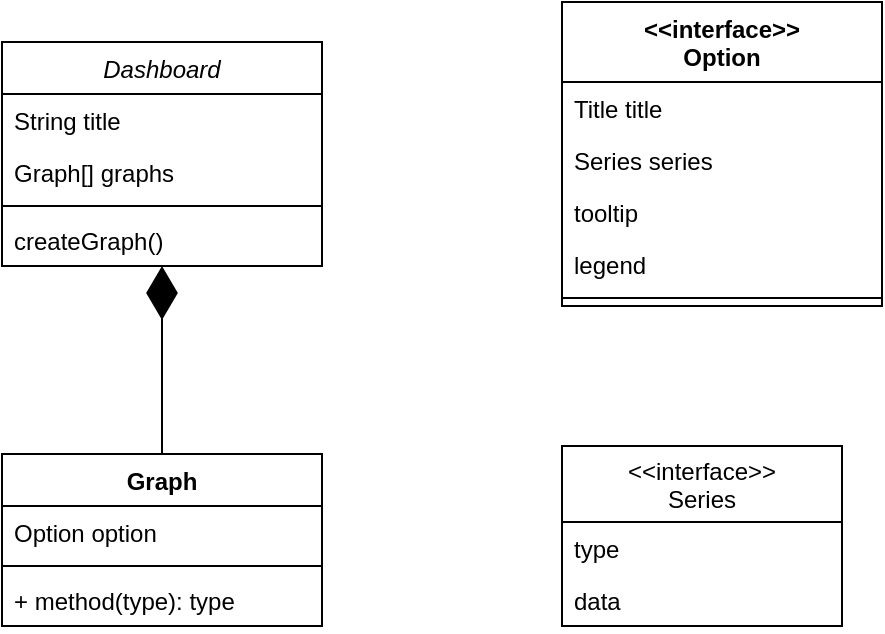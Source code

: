 <mxfile version="20.5.3" type="device"><diagram id="C5RBs43oDa-KdzZeNtuy" name="Page-1"><mxGraphModel dx="1422" dy="794" grid="1" gridSize="10" guides="1" tooltips="1" connect="1" arrows="1" fold="1" page="1" pageScale="1" pageWidth="827" pageHeight="1169" math="0" shadow="0"><root><mxCell id="WIyWlLk6GJQsqaUBKTNV-0"/><mxCell id="WIyWlLk6GJQsqaUBKTNV-1" parent="WIyWlLk6GJQsqaUBKTNV-0"/><mxCell id="zkfFHV4jXpPFQw0GAbJ--0" value="Dashboard" style="swimlane;fontStyle=2;align=center;verticalAlign=top;childLayout=stackLayout;horizontal=1;startSize=26;horizontalStack=0;resizeParent=1;resizeLast=0;collapsible=1;marginBottom=0;rounded=0;shadow=0;strokeWidth=1;" parent="WIyWlLk6GJQsqaUBKTNV-1" vertex="1"><mxGeometry x="194" y="140" width="160" height="112" as="geometry"><mxRectangle x="230" y="140" width="160" height="26" as="alternateBounds"/></mxGeometry></mxCell><mxCell id="zkfFHV4jXpPFQw0GAbJ--1" value="String title" style="text;align=left;verticalAlign=top;spacingLeft=4;spacingRight=4;overflow=hidden;rotatable=0;points=[[0,0.5],[1,0.5]];portConstraint=eastwest;" parent="zkfFHV4jXpPFQw0GAbJ--0" vertex="1"><mxGeometry y="26" width="160" height="26" as="geometry"/></mxCell><mxCell id="zkfFHV4jXpPFQw0GAbJ--2" value="Graph[] graphs" style="text;align=left;verticalAlign=top;spacingLeft=4;spacingRight=4;overflow=hidden;rotatable=0;points=[[0,0.5],[1,0.5]];portConstraint=eastwest;rounded=0;shadow=0;html=0;" parent="zkfFHV4jXpPFQw0GAbJ--0" vertex="1"><mxGeometry y="52" width="160" height="26" as="geometry"/></mxCell><mxCell id="zkfFHV4jXpPFQw0GAbJ--4" value="" style="line;html=1;strokeWidth=1;align=left;verticalAlign=middle;spacingTop=-1;spacingLeft=3;spacingRight=3;rotatable=0;labelPosition=right;points=[];portConstraint=eastwest;" parent="zkfFHV4jXpPFQw0GAbJ--0" vertex="1"><mxGeometry y="78" width="160" height="8" as="geometry"/></mxCell><mxCell id="zkfFHV4jXpPFQw0GAbJ--5" value="createGraph()" style="text;align=left;verticalAlign=top;spacingLeft=4;spacingRight=4;overflow=hidden;rotatable=0;points=[[0,0.5],[1,0.5]];portConstraint=eastwest;" parent="zkfFHV4jXpPFQw0GAbJ--0" vertex="1"><mxGeometry y="86" width="160" height="26" as="geometry"/></mxCell><mxCell id="RXylnEHyMtJfwdUQD5oR-0" value="" style="endArrow=diamondThin;endFill=1;endSize=24;html=1;rounded=0;startArrow=none;" edge="1" parent="WIyWlLk6GJQsqaUBKTNV-1" source="RXylnEHyMtJfwdUQD5oR-4" target="zkfFHV4jXpPFQw0GAbJ--5"><mxGeometry width="160" relative="1" as="geometry"><mxPoint x="274" y="400" as="sourcePoint"/><mxPoint x="314" y="380" as="targetPoint"/></mxGeometry></mxCell><mxCell id="RXylnEHyMtJfwdUQD5oR-20" value="&lt;&lt;interface&gt;&gt;&#10;Option" style="swimlane;fontStyle=1;align=center;verticalAlign=top;childLayout=stackLayout;horizontal=1;startSize=40;horizontalStack=0;resizeParent=1;resizeParentMax=0;resizeLast=0;collapsible=1;marginBottom=0;" vertex="1" parent="WIyWlLk6GJQsqaUBKTNV-1"><mxGeometry x="474" y="120" width="160" height="152" as="geometry"/></mxCell><mxCell id="RXylnEHyMtJfwdUQD5oR-21" value="Title title&#10;" style="text;strokeColor=none;fillColor=none;align=left;verticalAlign=top;spacingLeft=4;spacingRight=4;overflow=hidden;rotatable=0;points=[[0,0.5],[1,0.5]];portConstraint=eastwest;" vertex="1" parent="RXylnEHyMtJfwdUQD5oR-20"><mxGeometry y="40" width="160" height="26" as="geometry"/></mxCell><mxCell id="RXylnEHyMtJfwdUQD5oR-24" value="Series series" style="text;strokeColor=none;fillColor=none;align=left;verticalAlign=top;spacingLeft=4;spacingRight=4;overflow=hidden;rotatable=0;points=[[0,0.5],[1,0.5]];portConstraint=eastwest;" vertex="1" parent="RXylnEHyMtJfwdUQD5oR-20"><mxGeometry y="66" width="160" height="26" as="geometry"/></mxCell><mxCell id="RXylnEHyMtJfwdUQD5oR-25" value="tooltip" style="text;strokeColor=none;fillColor=none;align=left;verticalAlign=top;spacingLeft=4;spacingRight=4;overflow=hidden;rotatable=0;points=[[0,0.5],[1,0.5]];portConstraint=eastwest;" vertex="1" parent="RXylnEHyMtJfwdUQD5oR-20"><mxGeometry y="92" width="160" height="26" as="geometry"/></mxCell><mxCell id="RXylnEHyMtJfwdUQD5oR-26" value="legend" style="text;strokeColor=none;fillColor=none;align=left;verticalAlign=top;spacingLeft=4;spacingRight=4;overflow=hidden;rotatable=0;points=[[0,0.5],[1,0.5]];portConstraint=eastwest;" vertex="1" parent="RXylnEHyMtJfwdUQD5oR-20"><mxGeometry y="118" width="160" height="26" as="geometry"/></mxCell><mxCell id="RXylnEHyMtJfwdUQD5oR-22" value="" style="line;strokeWidth=1;fillColor=none;align=left;verticalAlign=middle;spacingTop=-1;spacingLeft=3;spacingRight=3;rotatable=0;labelPosition=right;points=[];portConstraint=eastwest;strokeColor=inherit;" vertex="1" parent="RXylnEHyMtJfwdUQD5oR-20"><mxGeometry y="144" width="160" height="8" as="geometry"/></mxCell><mxCell id="RXylnEHyMtJfwdUQD5oR-27" value="&lt;&lt;interface&gt;&gt;&#10;Series" style="swimlane;fontStyle=0;childLayout=stackLayout;horizontal=1;startSize=38;fillColor=none;horizontalStack=0;resizeParent=1;resizeParentMax=0;resizeLast=0;collapsible=1;marginBottom=0;" vertex="1" parent="WIyWlLk6GJQsqaUBKTNV-1"><mxGeometry x="474" y="342" width="140" height="90" as="geometry"/></mxCell><mxCell id="RXylnEHyMtJfwdUQD5oR-31" value="type" style="text;strokeColor=none;fillColor=none;align=left;verticalAlign=top;spacingLeft=4;spacingRight=4;overflow=hidden;rotatable=0;points=[[0,0.5],[1,0.5]];portConstraint=eastwest;" vertex="1" parent="RXylnEHyMtJfwdUQD5oR-27"><mxGeometry y="38" width="140" height="26" as="geometry"/></mxCell><mxCell id="RXylnEHyMtJfwdUQD5oR-28" value="data" style="text;strokeColor=none;fillColor=none;align=left;verticalAlign=top;spacingLeft=4;spacingRight=4;overflow=hidden;rotatable=0;points=[[0,0.5],[1,0.5]];portConstraint=eastwest;" vertex="1" parent="RXylnEHyMtJfwdUQD5oR-27"><mxGeometry y="64" width="140" height="26" as="geometry"/></mxCell><mxCell id="RXylnEHyMtJfwdUQD5oR-4" value="Graph" style="swimlane;fontStyle=1;align=center;verticalAlign=top;childLayout=stackLayout;horizontal=1;startSize=26;horizontalStack=0;resizeParent=1;resizeParentMax=0;resizeLast=0;collapsible=1;marginBottom=0;" vertex="1" parent="WIyWlLk6GJQsqaUBKTNV-1"><mxGeometry x="194" y="346" width="160" height="86" as="geometry"/></mxCell><mxCell id="RXylnEHyMtJfwdUQD5oR-5" value="Option option" style="text;strokeColor=none;fillColor=none;align=left;verticalAlign=top;spacingLeft=4;spacingRight=4;overflow=hidden;rotatable=0;points=[[0,0.5],[1,0.5]];portConstraint=eastwest;" vertex="1" parent="RXylnEHyMtJfwdUQD5oR-4"><mxGeometry y="26" width="160" height="26" as="geometry"/></mxCell><mxCell id="RXylnEHyMtJfwdUQD5oR-6" value="" style="line;strokeWidth=1;fillColor=none;align=left;verticalAlign=middle;spacingTop=-1;spacingLeft=3;spacingRight=3;rotatable=0;labelPosition=right;points=[];portConstraint=eastwest;strokeColor=inherit;" vertex="1" parent="RXylnEHyMtJfwdUQD5oR-4"><mxGeometry y="52" width="160" height="8" as="geometry"/></mxCell><mxCell id="RXylnEHyMtJfwdUQD5oR-7" value="+ method(type): type" style="text;strokeColor=none;fillColor=none;align=left;verticalAlign=top;spacingLeft=4;spacingRight=4;overflow=hidden;rotatable=0;points=[[0,0.5],[1,0.5]];portConstraint=eastwest;" vertex="1" parent="RXylnEHyMtJfwdUQD5oR-4"><mxGeometry y="60" width="160" height="26" as="geometry"/></mxCell></root></mxGraphModel></diagram></mxfile>
